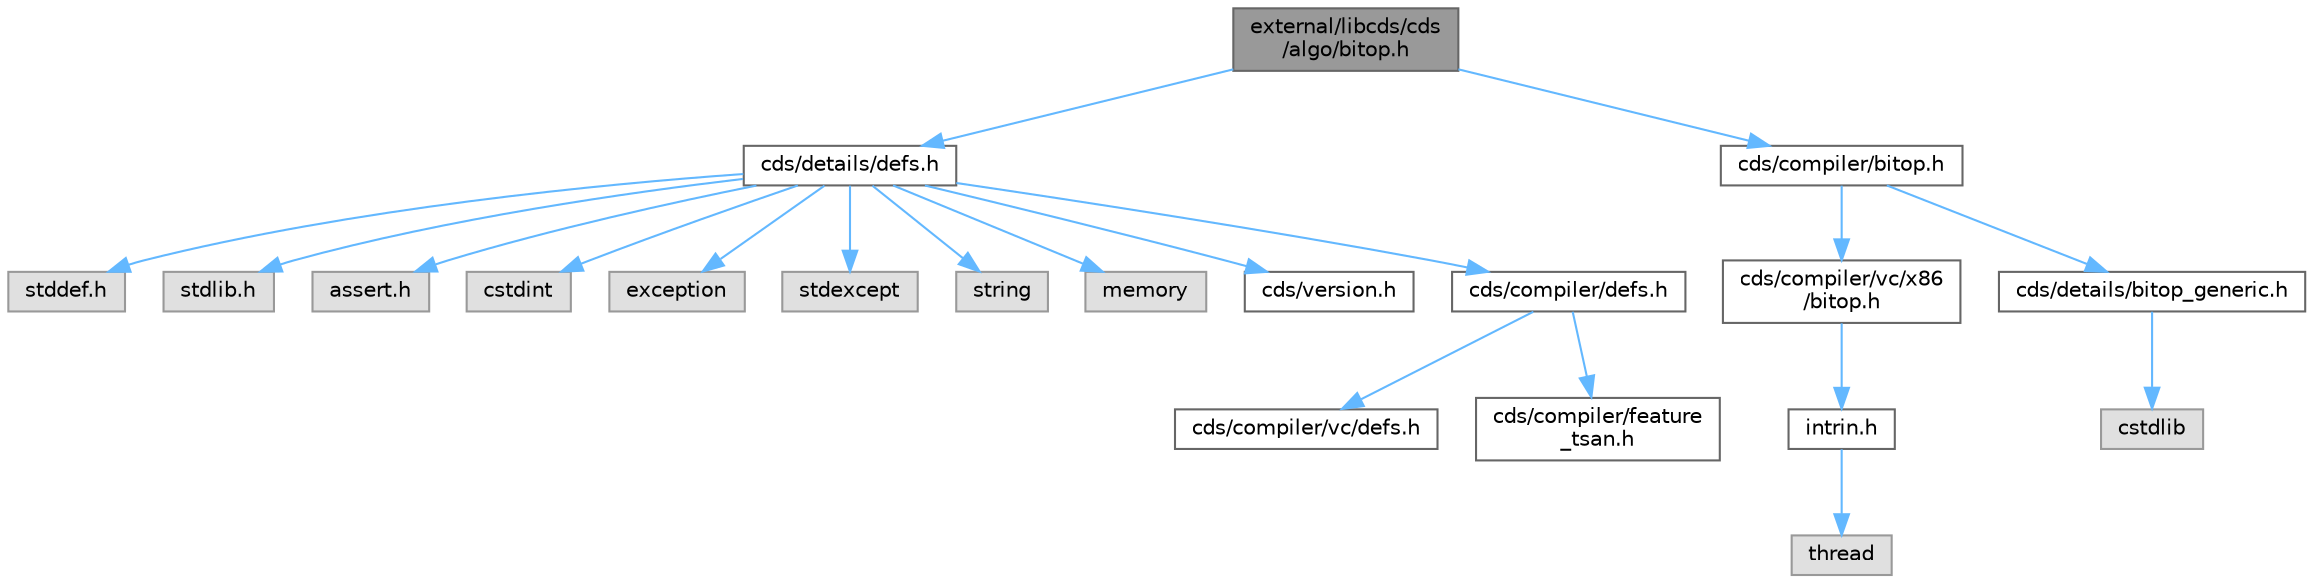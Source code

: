 digraph "external/libcds/cds/algo/bitop.h"
{
 // LATEX_PDF_SIZE
  bgcolor="transparent";
  edge [fontname=Helvetica,fontsize=10,labelfontname=Helvetica,labelfontsize=10];
  node [fontname=Helvetica,fontsize=10,shape=box,height=0.2,width=0.4];
  Node1 [id="Node000001",label="external/libcds/cds\l/algo/bitop.h",height=0.2,width=0.4,color="gray40", fillcolor="grey60", style="filled", fontcolor="black",tooltip=" "];
  Node1 -> Node2 [id="edge20_Node000001_Node000002",color="steelblue1",style="solid",tooltip=" "];
  Node2 [id="Node000002",label="cds/details/defs.h",height=0.2,width=0.4,color="grey40", fillcolor="white", style="filled",URL="$details_2defs_8h.html",tooltip=" "];
  Node2 -> Node3 [id="edge21_Node000002_Node000003",color="steelblue1",style="solid",tooltip=" "];
  Node3 [id="Node000003",label="stddef.h",height=0.2,width=0.4,color="grey60", fillcolor="#E0E0E0", style="filled",tooltip=" "];
  Node2 -> Node4 [id="edge22_Node000002_Node000004",color="steelblue1",style="solid",tooltip=" "];
  Node4 [id="Node000004",label="stdlib.h",height=0.2,width=0.4,color="grey60", fillcolor="#E0E0E0", style="filled",tooltip=" "];
  Node2 -> Node5 [id="edge23_Node000002_Node000005",color="steelblue1",style="solid",tooltip=" "];
  Node5 [id="Node000005",label="assert.h",height=0.2,width=0.4,color="grey60", fillcolor="#E0E0E0", style="filled",tooltip=" "];
  Node2 -> Node6 [id="edge24_Node000002_Node000006",color="steelblue1",style="solid",tooltip=" "];
  Node6 [id="Node000006",label="cstdint",height=0.2,width=0.4,color="grey60", fillcolor="#E0E0E0", style="filled",tooltip=" "];
  Node2 -> Node7 [id="edge25_Node000002_Node000007",color="steelblue1",style="solid",tooltip=" "];
  Node7 [id="Node000007",label="exception",height=0.2,width=0.4,color="grey60", fillcolor="#E0E0E0", style="filled",tooltip=" "];
  Node2 -> Node8 [id="edge26_Node000002_Node000008",color="steelblue1",style="solid",tooltip=" "];
  Node8 [id="Node000008",label="stdexcept",height=0.2,width=0.4,color="grey60", fillcolor="#E0E0E0", style="filled",tooltip=" "];
  Node2 -> Node9 [id="edge27_Node000002_Node000009",color="steelblue1",style="solid",tooltip=" "];
  Node9 [id="Node000009",label="string",height=0.2,width=0.4,color="grey60", fillcolor="#E0E0E0", style="filled",tooltip=" "];
  Node2 -> Node10 [id="edge28_Node000002_Node000010",color="steelblue1",style="solid",tooltip=" "];
  Node10 [id="Node000010",label="memory",height=0.2,width=0.4,color="grey60", fillcolor="#E0E0E0", style="filled",tooltip=" "];
  Node2 -> Node11 [id="edge29_Node000002_Node000011",color="steelblue1",style="solid",tooltip=" "];
  Node11 [id="Node000011",label="cds/version.h",height=0.2,width=0.4,color="grey40", fillcolor="white", style="filled",URL="$external_2libcds_2cds_2version_8h.html",tooltip=" "];
  Node2 -> Node12 [id="edge30_Node000002_Node000012",color="steelblue1",style="solid",tooltip=" "];
  Node12 [id="Node000012",label="cds/compiler/defs.h",height=0.2,width=0.4,color="grey40", fillcolor="white", style="filled",URL="$compiler_2defs_8h.html",tooltip=" "];
  Node12 -> Node13 [id="edge31_Node000012_Node000013",color="steelblue1",style="solid",tooltip=" "];
  Node13 [id="Node000013",label="cds/compiler/vc/defs.h",height=0.2,width=0.4,color="grey40", fillcolor="white", style="filled",URL="$compiler_2vc_2defs_8h.html",tooltip=" "];
  Node12 -> Node14 [id="edge32_Node000012_Node000014",color="steelblue1",style="solid",tooltip=" "];
  Node14 [id="Node000014",label="cds/compiler/feature\l_tsan.h",height=0.2,width=0.4,color="grey40", fillcolor="white", style="filled",URL="$feature__tsan_8h.html",tooltip=" "];
  Node1 -> Node15 [id="edge33_Node000001_Node000015",color="steelblue1",style="solid",tooltip=" "];
  Node15 [id="Node000015",label="cds/compiler/bitop.h",height=0.2,width=0.4,color="grey40", fillcolor="white", style="filled",URL="$compiler_2bitop_8h.html",tooltip=" "];
  Node15 -> Node16 [id="edge34_Node000015_Node000016",color="steelblue1",style="solid",tooltip=" "];
  Node16 [id="Node000016",label="cds/compiler/vc/x86\l/bitop.h",height=0.2,width=0.4,color="grey40", fillcolor="white", style="filled",URL="$compiler_2vc_2x86_2bitop_8h.html",tooltip=" "];
  Node16 -> Node17 [id="edge35_Node000016_Node000017",color="steelblue1",style="solid",tooltip=" "];
  Node17 [id="Node000017",label="intrin.h",height=0.2,width=0.4,color="grey40", fillcolor="white", style="filled",URL="$intrin_8h.html",tooltip=" "];
  Node17 -> Node18 [id="edge36_Node000017_Node000018",color="steelblue1",style="solid",tooltip=" "];
  Node18 [id="Node000018",label="thread",height=0.2,width=0.4,color="grey60", fillcolor="#E0E0E0", style="filled",tooltip=" "];
  Node15 -> Node19 [id="edge37_Node000015_Node000019",color="steelblue1",style="solid",tooltip=" "];
  Node19 [id="Node000019",label="cds/details/bitop_generic.h",height=0.2,width=0.4,color="grey40", fillcolor="white", style="filled",URL="$bitop__generic_8h.html",tooltip=" "];
  Node19 -> Node20 [id="edge38_Node000019_Node000020",color="steelblue1",style="solid",tooltip=" "];
  Node20 [id="Node000020",label="cstdlib",height=0.2,width=0.4,color="grey60", fillcolor="#E0E0E0", style="filled",tooltip=" "];
}
